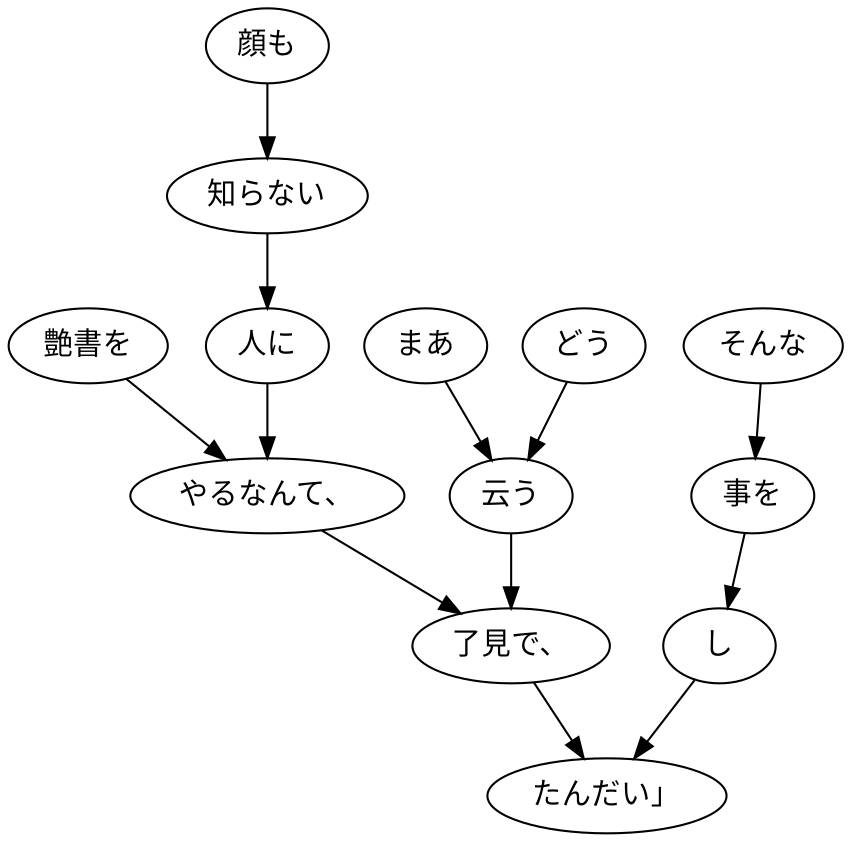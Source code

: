 digraph graph7312 {
	node0 [label="顔も"];
	node1 [label="知らない"];
	node2 [label="人に"];
	node3 [label="艶書を"];
	node4 [label="やるなんて、"];
	node5 [label="まあ"];
	node6 [label="どう"];
	node7 [label="云う"];
	node8 [label="了見で、"];
	node9 [label="そんな"];
	node10 [label="事を"];
	node11 [label="し"];
	node12 [label="たんだい」"];
	node0 -> node1;
	node1 -> node2;
	node2 -> node4;
	node3 -> node4;
	node4 -> node8;
	node5 -> node7;
	node6 -> node7;
	node7 -> node8;
	node8 -> node12;
	node9 -> node10;
	node10 -> node11;
	node11 -> node12;
}
